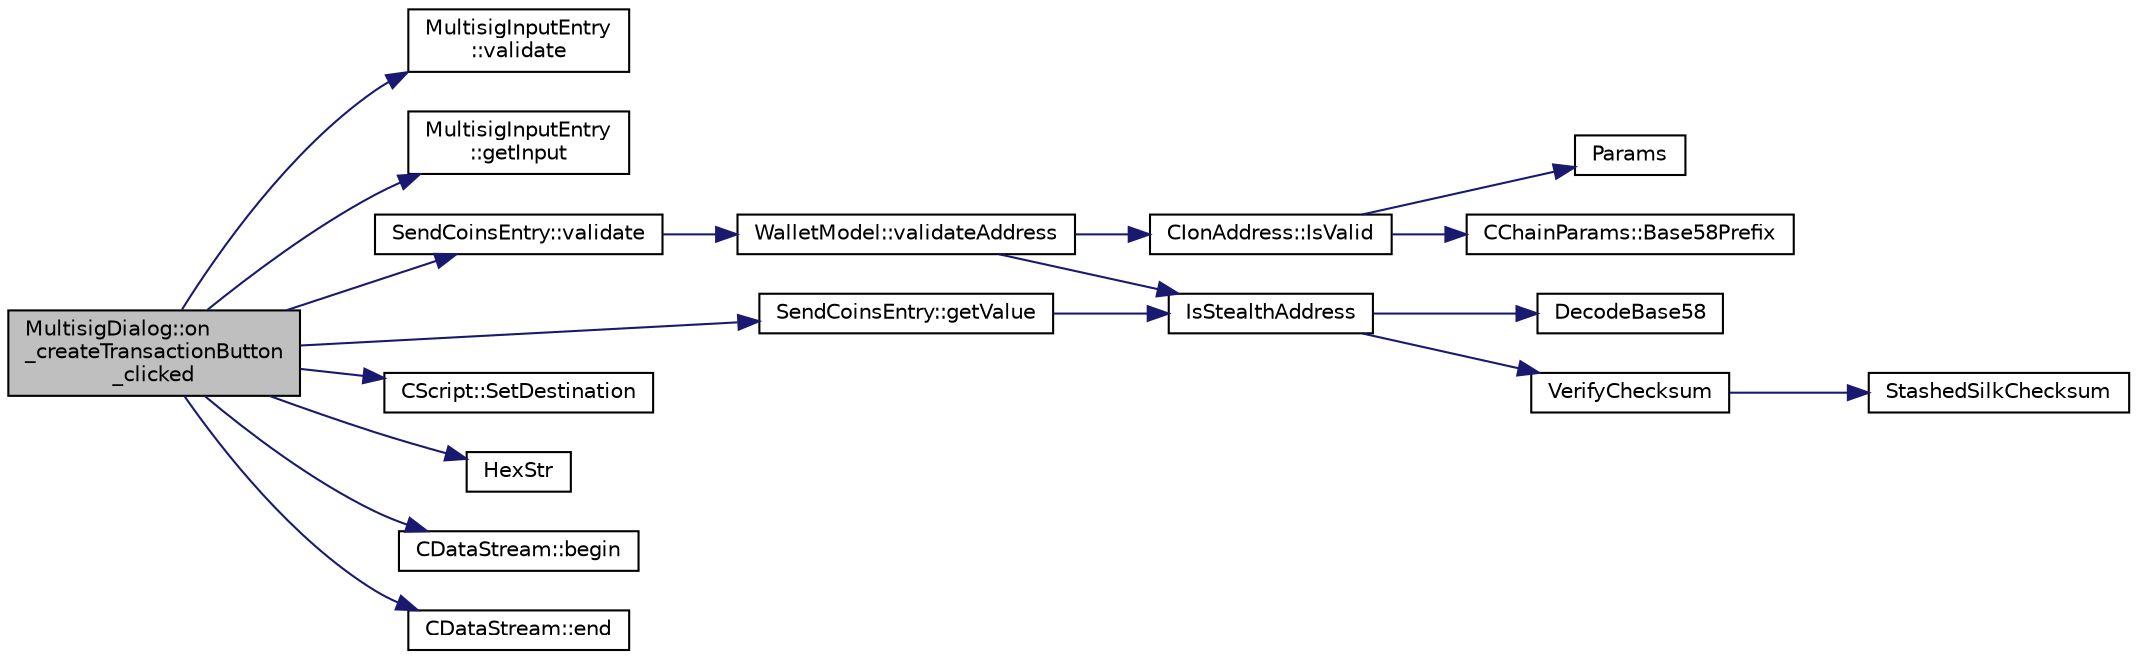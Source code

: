 digraph "MultisigDialog::on_createTransactionButton_clicked"
{
  edge [fontname="Helvetica",fontsize="10",labelfontname="Helvetica",labelfontsize="10"];
  node [fontname="Helvetica",fontsize="10",shape=record];
  rankdir="LR";
  Node201 [label="MultisigDialog::on\l_createTransactionButton\l_clicked",height=0.2,width=0.4,color="black", fillcolor="grey75", style="filled", fontcolor="black"];
  Node201 -> Node202 [color="midnightblue",fontsize="10",style="solid",fontname="Helvetica"];
  Node202 [label="MultisigInputEntry\l::validate",height=0.2,width=0.4,color="black", fillcolor="white", style="filled",URL="$d9/d3d/class_multisig_input_entry.html#ac00fe5c686fa9a5b60681714f2ae15e8"];
  Node201 -> Node203 [color="midnightblue",fontsize="10",style="solid",fontname="Helvetica"];
  Node203 [label="MultisigInputEntry\l::getInput",height=0.2,width=0.4,color="black", fillcolor="white", style="filled",URL="$d9/d3d/class_multisig_input_entry.html#a51788724dba408966291c6ef691dd86f"];
  Node201 -> Node204 [color="midnightblue",fontsize="10",style="solid",fontname="Helvetica"];
  Node204 [label="SendCoinsEntry::validate",height=0.2,width=0.4,color="black", fillcolor="white", style="filled",URL="$d0/dbc/class_send_coins_entry.html#ab77df95fe77e9a001190cd4dabe0dfec"];
  Node204 -> Node205 [color="midnightblue",fontsize="10",style="solid",fontname="Helvetica"];
  Node205 [label="WalletModel::validateAddress",height=0.2,width=0.4,color="black", fillcolor="white", style="filled",URL="$d4/d27/class_wallet_model.html#a04604615253aeaae1253b1412a70a1f7"];
  Node205 -> Node206 [color="midnightblue",fontsize="10",style="solid",fontname="Helvetica"];
  Node206 [label="IsStealthAddress",height=0.2,width=0.4,color="black", fillcolor="white", style="filled",URL="$db/d2d/stealth_8cpp.html#a26c89afcb720e8b1a9c9dadaee26757b"];
  Node206 -> Node207 [color="midnightblue",fontsize="10",style="solid",fontname="Helvetica"];
  Node207 [label="DecodeBase58",height=0.2,width=0.4,color="black", fillcolor="white", style="filled",URL="$db/d9c/base58_8cpp.html#a0f74d1d6e7e982cad4b0e538acea4538",tooltip="Decode a base58-encoded string (psz) into a byte vector (vchRet). "];
  Node206 -> Node208 [color="midnightblue",fontsize="10",style="solid",fontname="Helvetica"];
  Node208 [label="VerifyChecksum",height=0.2,width=0.4,color="black", fillcolor="white", style="filled",URL="$db/d2d/stealth_8cpp.html#a5ff6f6775db5f747f5088c7ef8264b74"];
  Node208 -> Node209 [color="midnightblue",fontsize="10",style="solid",fontname="Helvetica"];
  Node209 [label="StashedSilkChecksum",height=0.2,width=0.4,color="black", fillcolor="white", style="filled",URL="$db/d2d/stealth_8cpp.html#abb79a3b98a10b85daf3f3ff35c1cbfa8"];
  Node205 -> Node210 [color="midnightblue",fontsize="10",style="solid",fontname="Helvetica"];
  Node210 [label="CIonAddress::IsValid",height=0.2,width=0.4,color="black", fillcolor="white", style="filled",URL="$d1/de4/class_c_ion_address.html#a93cb71370b938e7fad4a74c4b5775da6"];
  Node210 -> Node211 [color="midnightblue",fontsize="10",style="solid",fontname="Helvetica"];
  Node211 [label="Params",height=0.2,width=0.4,color="black", fillcolor="white", style="filled",URL="$df/dbf/chainparams_8cpp.html#ace5c5b706d71a324a417dd2db394fd4a",tooltip="Return the currently selected parameters. "];
  Node210 -> Node212 [color="midnightblue",fontsize="10",style="solid",fontname="Helvetica"];
  Node212 [label="CChainParams::Base58Prefix",height=0.2,width=0.4,color="black", fillcolor="white", style="filled",URL="$d1/d4f/class_c_chain_params.html#a103c58eca4a26a71201882b3ed6c4cb4"];
  Node201 -> Node213 [color="midnightblue",fontsize="10",style="solid",fontname="Helvetica"];
  Node213 [label="SendCoinsEntry::getValue",height=0.2,width=0.4,color="black", fillcolor="white", style="filled",URL="$d0/dbc/class_send_coins_entry.html#af36fb0ed9e2e07079c1a982b31e793c8"];
  Node213 -> Node206 [color="midnightblue",fontsize="10",style="solid",fontname="Helvetica"];
  Node201 -> Node214 [color="midnightblue",fontsize="10",style="solid",fontname="Helvetica"];
  Node214 [label="CScript::SetDestination",height=0.2,width=0.4,color="black", fillcolor="white", style="filled",URL="$d9/d4b/class_c_script.html#ad1b5a9077241aa06116040c4f1b7c31e"];
  Node201 -> Node215 [color="midnightblue",fontsize="10",style="solid",fontname="Helvetica"];
  Node215 [label="HexStr",height=0.2,width=0.4,color="black", fillcolor="white", style="filled",URL="$d8/d3c/util_8h.html#ace13a819ca4e98c22847d26b3b357e75"];
  Node201 -> Node216 [color="midnightblue",fontsize="10",style="solid",fontname="Helvetica"];
  Node216 [label="CDataStream::begin",height=0.2,width=0.4,color="black", fillcolor="white", style="filled",URL="$d5/d41/class_c_data_stream.html#a2355d11752d8622badfbc03e9ed192fd"];
  Node201 -> Node217 [color="midnightblue",fontsize="10",style="solid",fontname="Helvetica"];
  Node217 [label="CDataStream::end",height=0.2,width=0.4,color="black", fillcolor="white", style="filled",URL="$d5/d41/class_c_data_stream.html#a66409dbd4403682fe674e2e71173cab4"];
}
